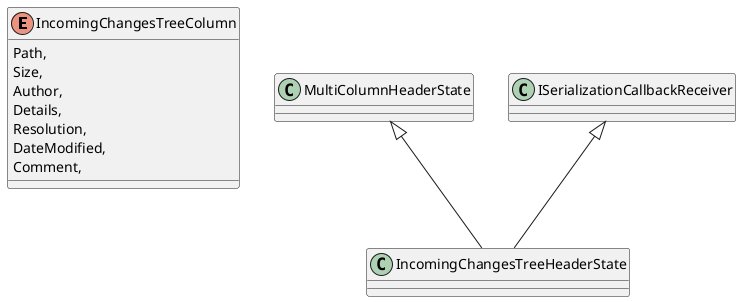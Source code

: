 @startuml
enum IncomingChangesTreeColumn {
    Path,
    Size,
    Author,
    Details,
    Resolution,
    DateModified,
    Comment,
}
class IncomingChangesTreeHeaderState {
}
MultiColumnHeaderState <|-- IncomingChangesTreeHeaderState
ISerializationCallbackReceiver <|-- IncomingChangesTreeHeaderState
@enduml
